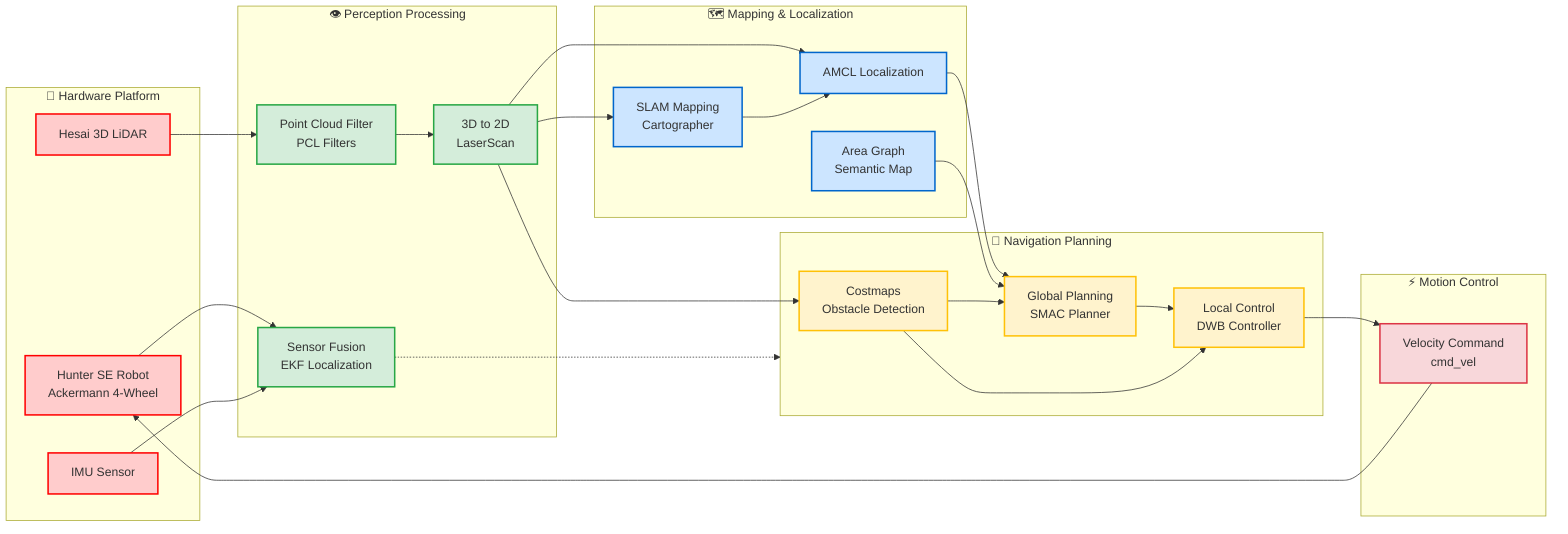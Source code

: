 graph LR
    subgraph HW["🤖 Hardware Platform"]
        A[Hunter SE Robot<br/>Ackermann 4-Wheel]
        B[Hesai 3D LiDAR]
        C[IMU Sensor]
    end
    
    subgraph Perception["👁️ Perception Processing"]
        D[Point Cloud Filter<br/>PCL Filters]
        E[3D to 2D<br/>LaserScan]
        F[Sensor Fusion<br/>EKF Localization]
    end
    
    subgraph Mapping["🗺️ Mapping & Localization"]
        G[SLAM Mapping<br/>Cartographer]
        H[AMCL Localization]
        I[Area Graph<br/>Semantic Map]
    end
    
    subgraph Navigation["🧭 Navigation Planning"]
        J[Global Planning<br/>SMAC Planner]
        K[Local Control<br/>DWB Controller]
        L[Costmaps<br/>Obstacle Detection]
    end
    
    subgraph Control["⚡ Motion Control"]
        M[Velocity Command<br/>cmd_vel]
    end
    
    A --> F
    B --> D --> E
    C --> F
    
    E --> G
    E --> H
    E --> L
    
    G --> H
    H --> J
    I --> J
    
    L --> J
    J --> K
    L --> K
    
    K --> M --> A
    
    F -.-> Navigation
    
    classDef hw fill:#ffcccc,stroke:#ff0000,stroke-width:2px
    classDef perc fill:#d4edda,stroke:#28a745,stroke-width:2px
    classDef map fill:#cce5ff,stroke:#0066cc,stroke-width:2px
    classDef nav fill:#fff3cd,stroke:#ffc107,stroke-width:2px
    classDef ctrl fill:#f8d7da,stroke:#dc3545,stroke-width:2px
    
    class A,B,C hw
    class D,E,F perc
    class G,H,I map
    class J,K,L nav
    class M ctrl